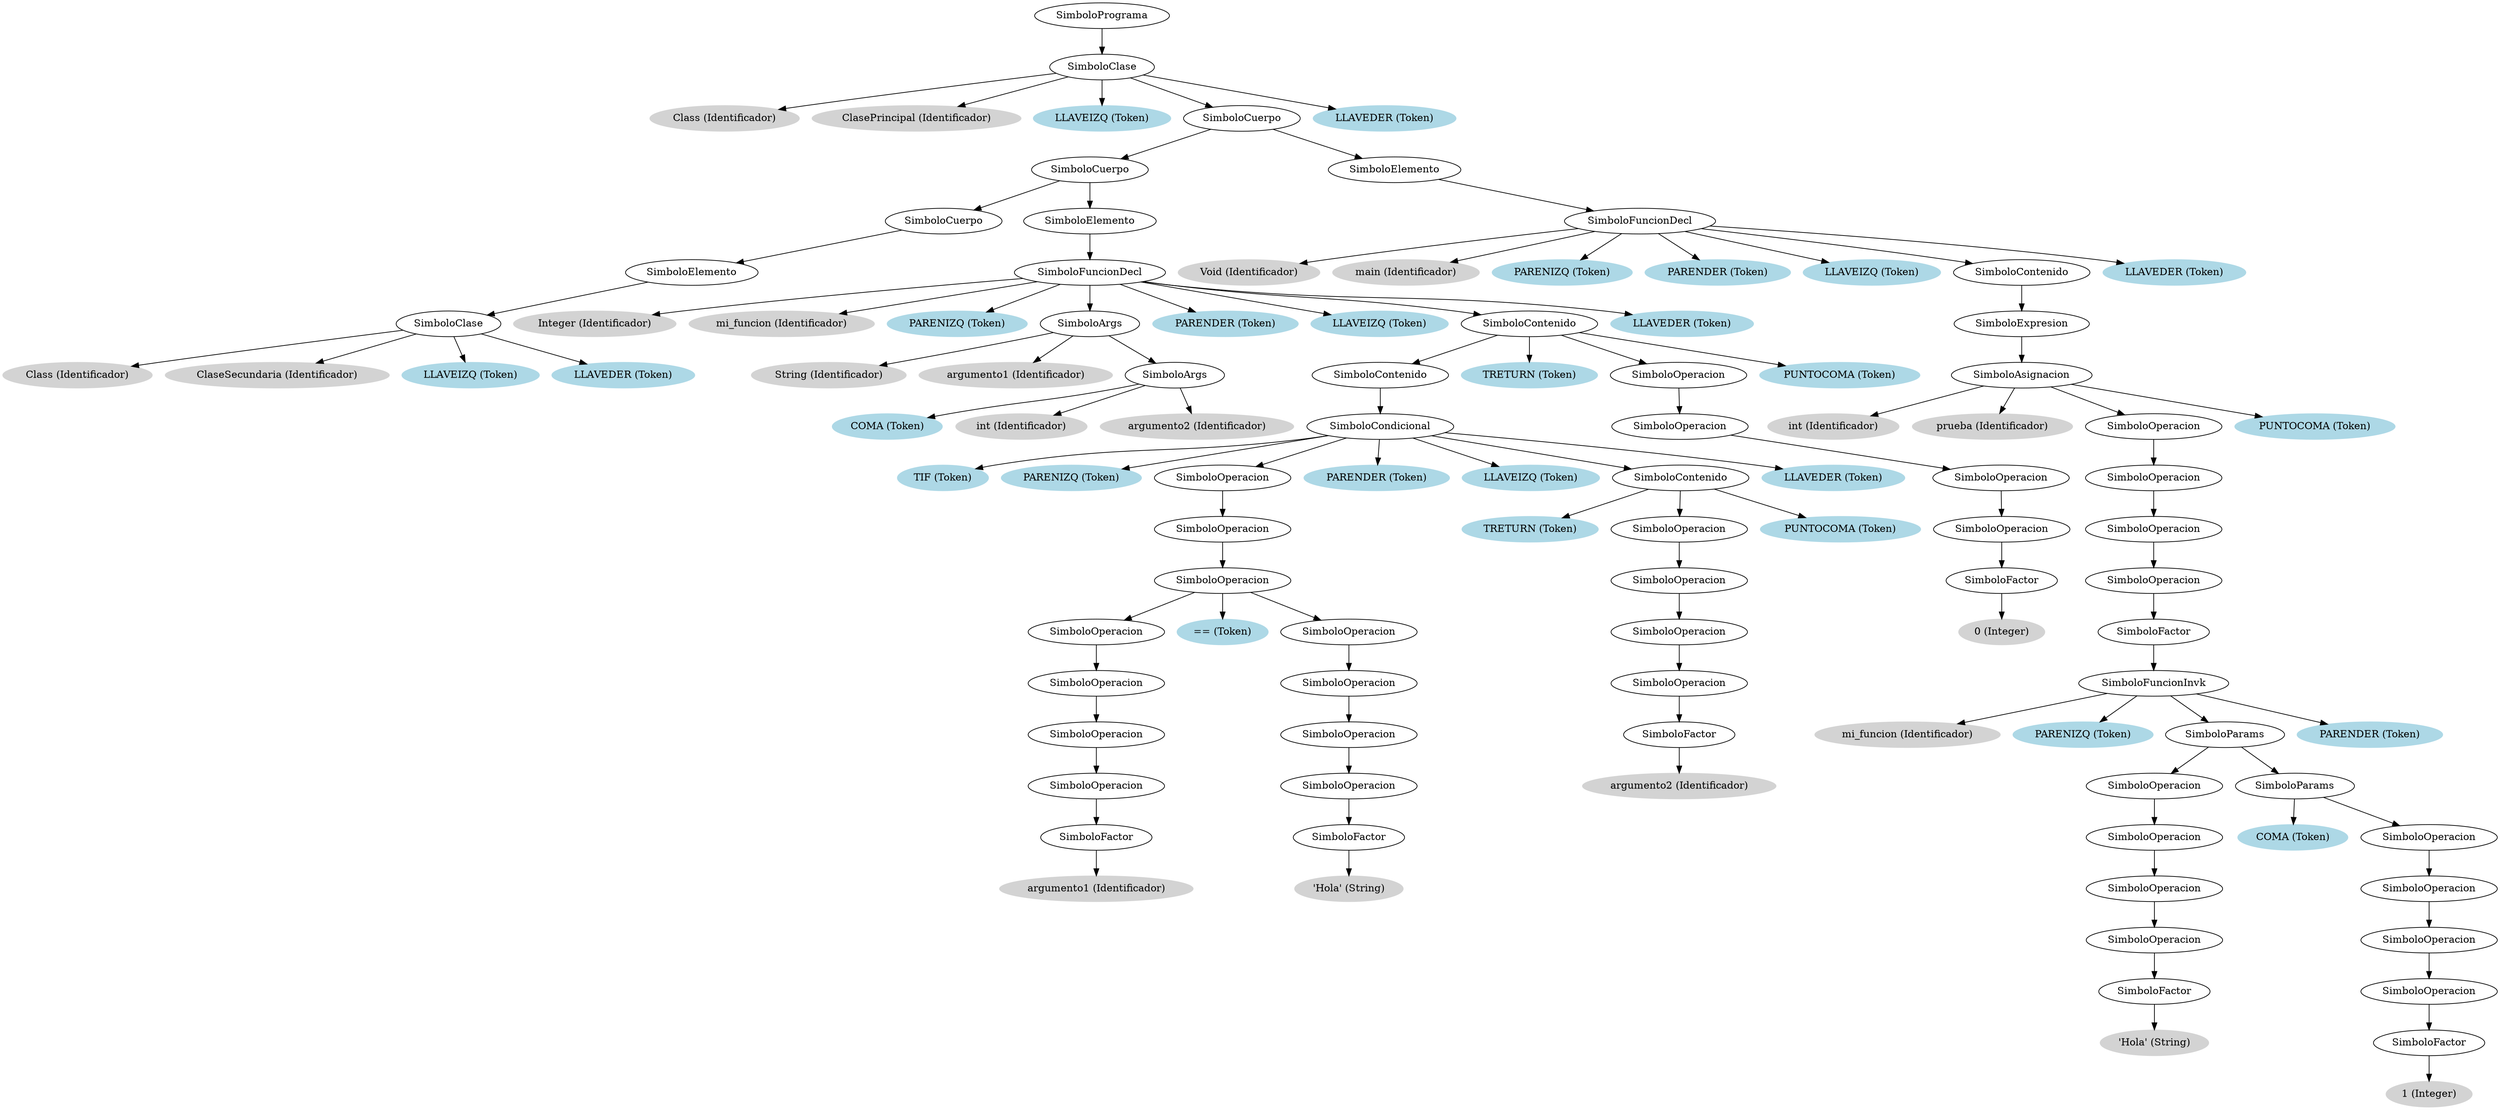 digraph G {

60 -> 59
59 -> 69
69 [color=lightgrey,style=filled,label="Class (Identificador)"]
59 -> 70
70 [color=lightgrey,style=filled,label="ClasePrincipal (Identificador)"]
59 -> 71
71 [color=lightblue,style=filled,label="LLAVEIZQ (Token)"]
59 -> 58
58 -> 34
34 -> 2
2 -> 1
1 -> 0
0 -> 81
81 [color=lightgrey,style=filled,label="Class (Identificador)"]
0 -> 82
82 [color=lightgrey,style=filled,label="ClaseSecundaria (Identificador)"]
0 -> 83
83 [color=lightblue,style=filled,label="LLAVEIZQ (Token)"]
0 -> 84
84 [color=lightblue,style=filled,label="LLAVEDER (Token)"]
0 [label="SimboloClase"]
1 [label="SimboloElemento"]
2 [label="SimboloCuerpo"]
34 -> 33
33 -> 32
32 -> 97
97 [color=lightgrey,style=filled,label="Integer (Identificador)"]
32 -> 98
98 [color=lightgrey,style=filled,label="mi_funcion (Identificador)"]
32 -> 99
99 [color=lightblue,style=filled,label="PARENIZQ (Token)"]
32 -> 4
4 -> 107
107 [color=lightgrey,style=filled,label="String (Identificador)"]
4 -> 108
108 [color=lightgrey,style=filled,label="argumento1 (Identificador)"]
4 -> 3
3 -> 115
115 [color=lightblue,style=filled,label="COMA (Token)"]
3 -> 116
116 [color=lightgrey,style=filled,label="int (Identificador)"]
3 -> 117
117 [color=lightgrey,style=filled,label="argumento2 (Identificador)"]
3 [label="SimboloArgs"]
4 [label="SimboloArgs"]
32 -> 100
100 [color=lightblue,style=filled,label="PARENDER (Token)"]
32 -> 101
101 [color=lightblue,style=filled,label="LLAVEIZQ (Token)"]
32 -> 31
31 -> 25
25 -> 24
24 -> 134
134 [color=lightblue,style=filled,label="TIF (Token)"]
24 -> 135
135 [color=lightblue,style=filled,label="PARENIZQ (Token)"]
24 -> 17
17 -> 16
16 -> 15
15 -> 9
9 -> 8
8 -> 7
7 -> 6
6 -> 5
5 -> 144
144 [color=lightgrey,style=filled,label="argumento1 (Identificador)"]
5 [label="SimboloFactor"]
6 [label="SimboloOperacion"]
7 [label="SimboloOperacion"]
8 [label="SimboloOperacion"]
9 [label="SimboloOperacion"]
15 -> 141
141 [color=lightblue,style=filled,label="== (Token)"]
15 -> 14
14 -> 13
13 -> 12
12 -> 11
11 -> 10
10 -> 147
147 [color=lightgrey,style=filled,label="'Hola' (String)"]
10 [label="SimboloFactor"]
11 [label="SimboloOperacion"]
12 [label="SimboloOperacion"]
13 [label="SimboloOperacion"]
14 [label="SimboloOperacion"]
15 [label="SimboloOperacion"]
16 [label="SimboloOperacion"]
17 [label="SimboloOperacion"]
24 -> 136
136 [color=lightblue,style=filled,label="PARENDER (Token)"]
24 -> 137
137 [color=lightblue,style=filled,label="LLAVEIZQ (Token)"]
24 -> 23
23 -> 152
152 [color=lightblue,style=filled,label="TRETURN (Token)"]
23 -> 22
22 -> 21
21 -> 20
20 -> 19
19 -> 18
18 -> 156
156 [color=lightgrey,style=filled,label="argumento2 (Identificador)"]
18 [label="SimboloFactor"]
19 [label="SimboloOperacion"]
20 [label="SimboloOperacion"]
21 [label="SimboloOperacion"]
22 [label="SimboloOperacion"]
23 -> 153
153 [color=lightblue,style=filled,label="PUNTOCOMA (Token)"]
23 [label="SimboloContenido"]
24 -> 138
138 [color=lightblue,style=filled,label="LLAVEDER (Token)"]
24 [label="SimboloCondicional"]
25 [label="SimboloContenido"]
31 -> 122
122 [color=lightblue,style=filled,label="TRETURN (Token)"]
31 -> 30
30 -> 29
29 -> 28
28 -> 27
27 -> 26
26 -> 159
159 [color=lightgrey,style=filled,label="0 (Integer)"]
26 [label="SimboloFactor"]
27 [label="SimboloOperacion"]
28 [label="SimboloOperacion"]
29 [label="SimboloOperacion"]
30 [label="SimboloOperacion"]
31 -> 123
123 [color=lightblue,style=filled,label="PUNTOCOMA (Token)"]
31 [label="SimboloContenido"]
32 -> 102
102 [color=lightblue,style=filled,label="LLAVEDER (Token)"]
32 [label="SimboloFuncionDecl"]
33 [label="SimboloElemento"]
34 [label="SimboloCuerpo"]
58 -> 57
57 -> 56
56 -> 172
172 [color=lightgrey,style=filled,label="Void (Identificador)"]
56 -> 173
173 [color=lightgrey,style=filled,label="main (Identificador)"]
56 -> 174
174 [color=lightblue,style=filled,label="PARENIZQ (Token)"]
56 -> 175
175 [color=lightblue,style=filled,label="PARENDER (Token)"]
56 -> 176
176 [color=lightblue,style=filled,label="LLAVEIZQ (Token)"]
56 -> 55
55 -> 54
54 -> 53
53 -> 184
184 [color=lightgrey,style=filled,label="int (Identificador)"]
53 -> 185
185 [color=lightgrey,style=filled,label="prueba (Identificador)"]
53 -> 52
52 -> 51
51 -> 50
50 -> 49
49 -> 48
48 -> 47
47 -> 193
193 [color=lightgrey,style=filled,label="mi_funcion (Identificador)"]
47 -> 194
194 [color=lightblue,style=filled,label="PARENIZQ (Token)"]
47 -> 46
46 -> 39
39 -> 38
38 -> 37
37 -> 36
36 -> 35
35 -> 198
198 [color=lightgrey,style=filled,label="'Hola' (String)"]
35 [label="SimboloFactor"]
36 [label="SimboloOperacion"]
37 [label="SimboloOperacion"]
38 [label="SimboloOperacion"]
39 [label="SimboloOperacion"]
46 -> 45
45 -> 201
201 [color=lightblue,style=filled,label="COMA (Token)"]
45 -> 44
44 -> 43
43 -> 42
42 -> 41
41 -> 40
40 -> 204
204 [color=lightgrey,style=filled,label="1 (Integer)"]
40 [label="SimboloFactor"]
41 [label="SimboloOperacion"]
42 [label="SimboloOperacion"]
43 [label="SimboloOperacion"]
44 [label="SimboloOperacion"]
45 [label="SimboloParams"]
46 [label="SimboloParams"]
47 -> 195
195 [color=lightblue,style=filled,label="PARENDER (Token)"]
47 [label="SimboloFuncionInvk"]
48 [label="SimboloFactor"]
49 [label="SimboloOperacion"]
50 [label="SimboloOperacion"]
51 [label="SimboloOperacion"]
52 [label="SimboloOperacion"]
53 -> 186
186 [color=lightblue,style=filled,label="PUNTOCOMA (Token)"]
53 [label="SimboloAsignacion"]
54 [label="SimboloExpresion"]
55 [label="SimboloContenido"]
56 -> 177
177 [color=lightblue,style=filled,label="LLAVEDER (Token)"]
56 [label="SimboloFuncionDecl"]
57 [label="SimboloElemento"]
58 [label="SimboloCuerpo"]
59 -> 72
72 [color=lightblue,style=filled,label="LLAVEDER (Token)"]
59 [label="SimboloClase"]
60 [color=lightblack,label="SimboloPrograma"]

}
